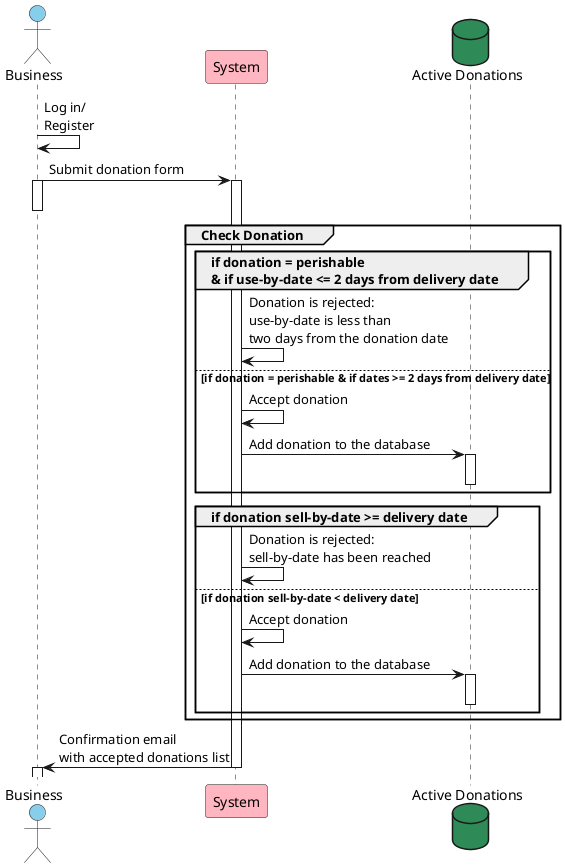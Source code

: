 @startuml sequenceDiagram

actor Business #SkyBlue
participant System #LightPink
database ActiveDonations as "Active Donations" #SeaGreen
' participant SligoFoodExchange as "Sligo Food Exchange \nLocation" #LightYellow

Business -> Business : Log in/\nRegister
Business -> System : Submit donation form
activate Business
activate System
deactivate Business

group Check Donation 
group if donation = perishable \n& if use-by-date <= 2 days from delivery date
    System -> System : Donation is rejected: \nuse-by-date is less than \ntwo days from the donation date

else if donation = perishable & if dates >= 2 days from delivery date
    System -> System : Accept donation
    System -> ActiveDonations : Add donation to the database
    Activate ActiveDonations
    Deactivate ActiveDonations
end
group if donation sell-by-date >= delivery date
    System -> System : Donation is rejected: \nsell-by-date has been reached

else if donation sell-by-date < delivery date
    System -> System : Accept donation
    System -> ActiveDonations : Add donation to the database
    Activate ActiveDonations
    Deactivate ActiveDonations
end
end
System -> Business : Confirmation email \nwith accepted donations list
Deactivate System
Activate Business
Deactivate Business

@enduml